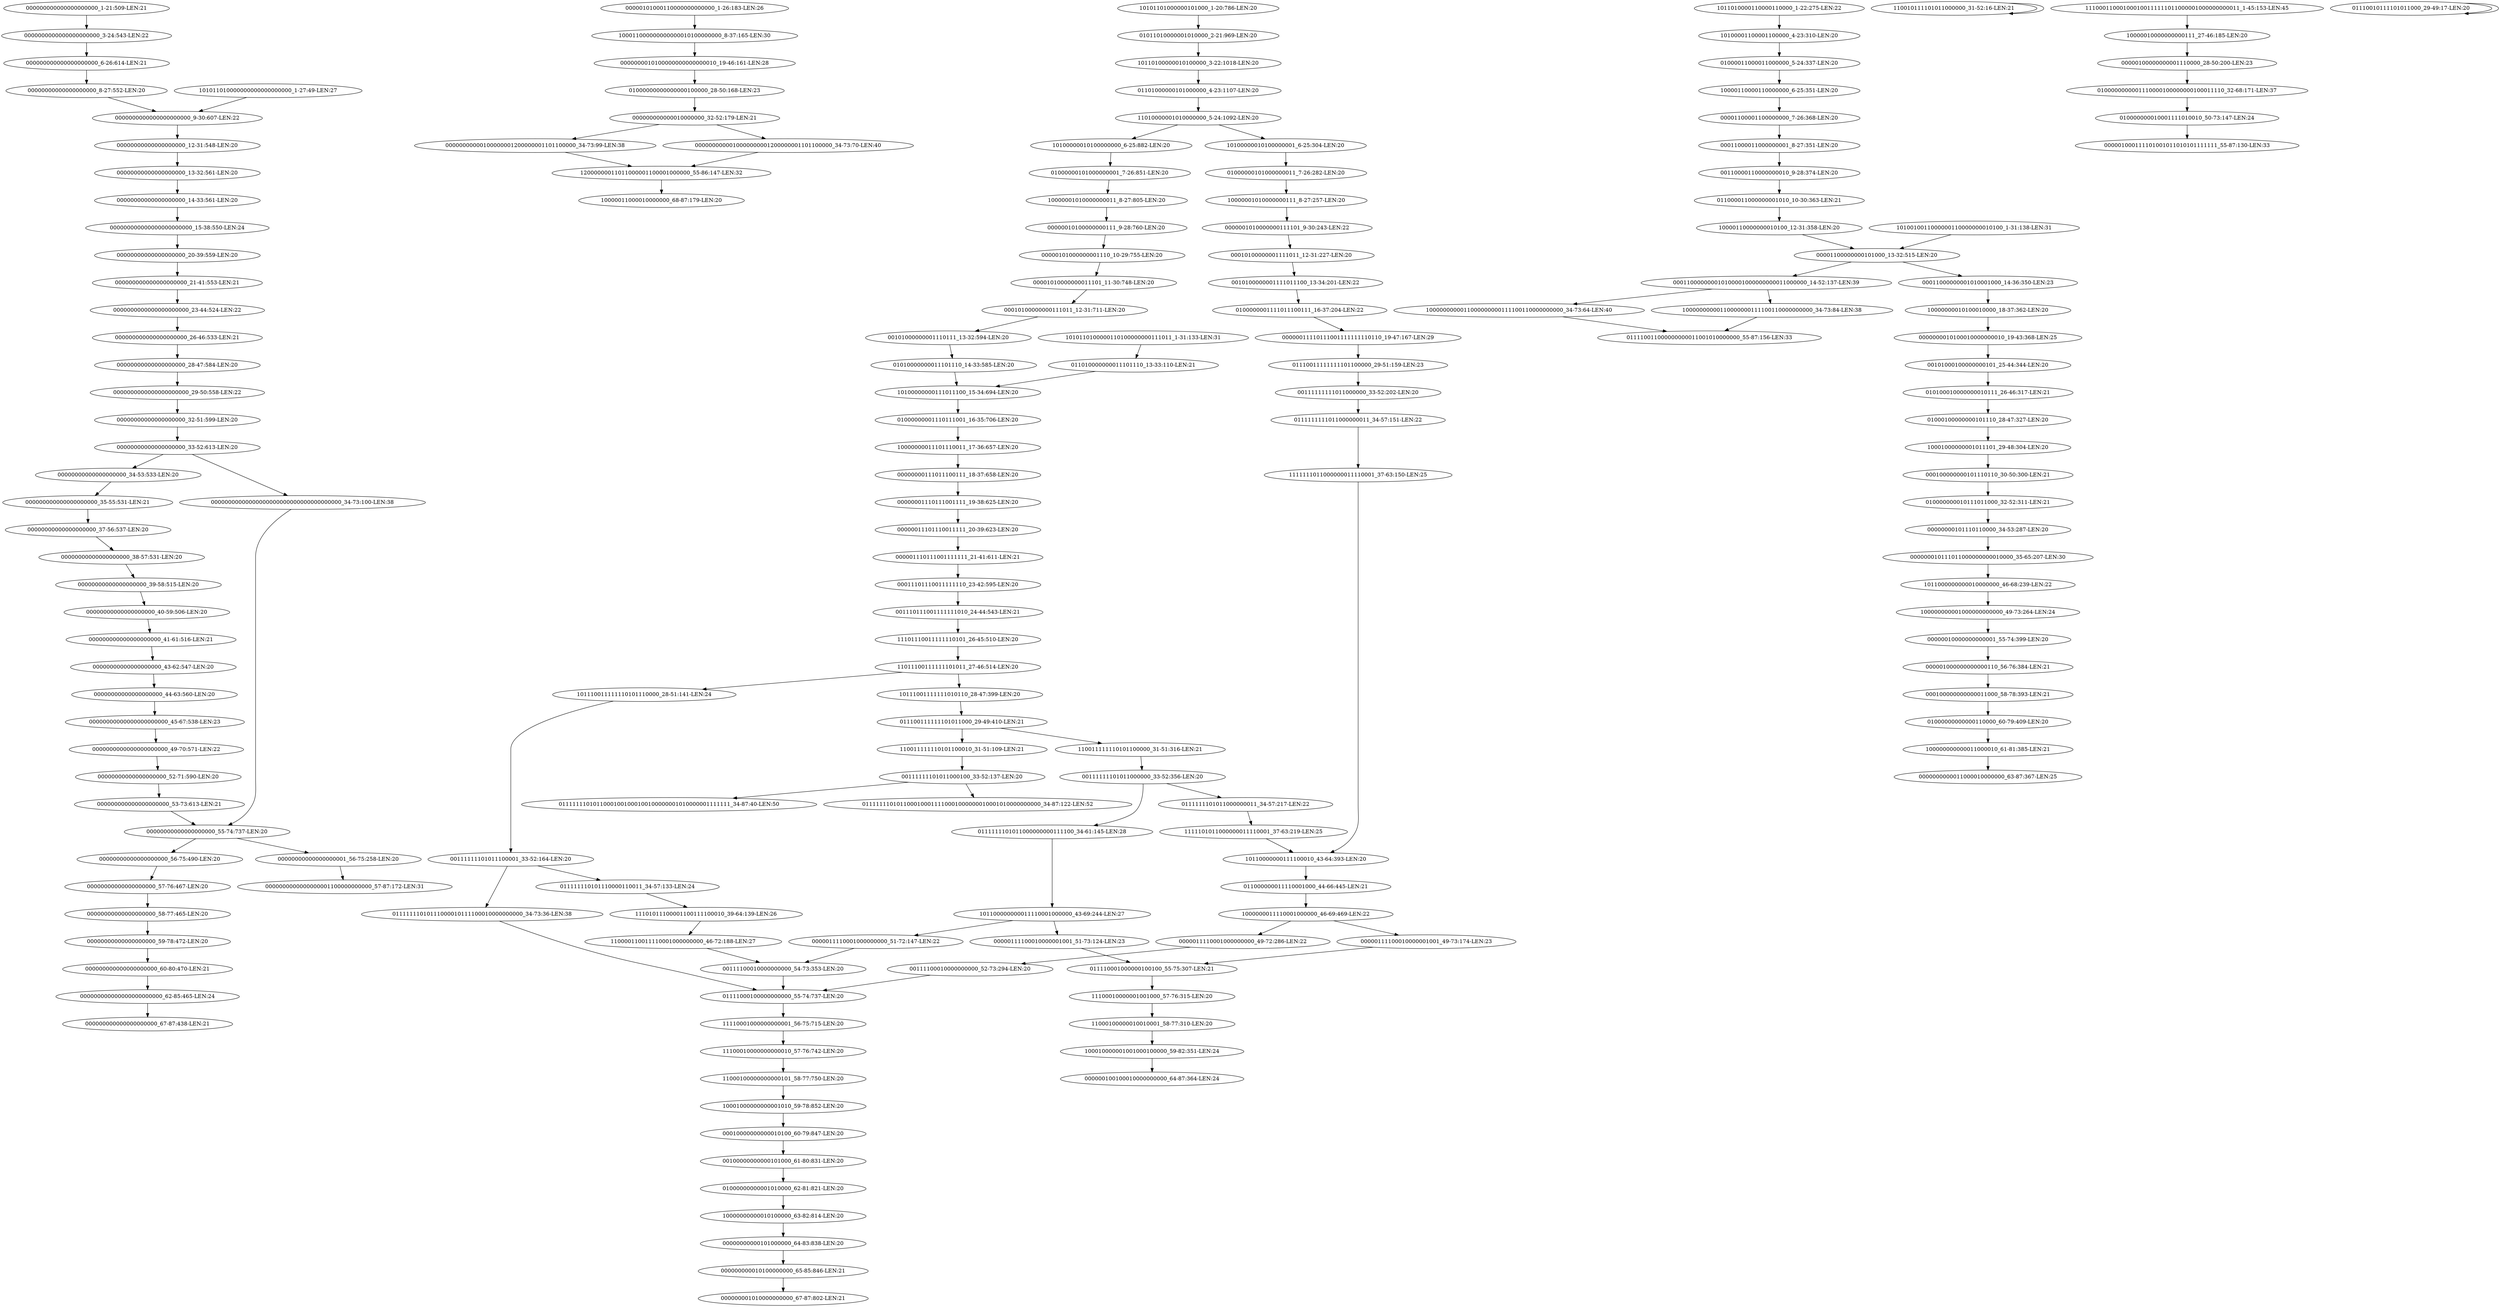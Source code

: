 digraph G {
    "00000000000000000000_37-56:537-LEN:20" -> "00000000000000000000_38-57:531-LEN:20";
    "00000000000000000000_38-57:531-LEN:20" -> "00000000000000000000_39-58:515-LEN:20";
    "01000000000000000100000_28-50:168-LEN:23" -> "000000000000010000000_32-52:179-LEN:21";
    "00000000000100000001200000001101100000_34-73:99-LEN:38" -> "12000000011011000001100001000000_55-86:147-LEN:32";
    "00111100010000000000_52-73:294-LEN:20" -> "01111000100000000000_55-74:737-LEN:20";
    "00000000000000000000_8-27:552-LEN:20" -> "0000000000000000000000_9-30:607-LEN:22";
    "00000000000000000000_44-63:560-LEN:20" -> "00000000000000000000000_45-67:538-LEN:23";
    "10110100000010100000_3-22:1018-LEN:20" -> "01101000000101000000_4-23:1107-LEN:20";
    "000000000000000000000000_62-85:465-LEN:24" -> "000000000000000000000_67-87:438-LEN:21";
    "00000000101110110000_34-53:287-LEN:20" -> "000000010111011000000000010000_35-65:207-LEN:30";
    "110010111101011000000_31-52:16-LEN:21" -> "110010111101011000000_31-52:16-LEN:21";
    "00101000100000000101_25-44:344-LEN:20" -> "010100010000000010111_26-46:317-LEN:21";
    "000000000000000000000_1-21:509-LEN:21" -> "0000000000000000000000_3-24:543-LEN:22";
    "10111001111111010110_28-47:399-LEN:20" -> "011100111111101011000_29-49:410-LEN:21";
    "1011000000000010000000_46-68:239-LEN:22" -> "100000000001000000000000_49-73:264-LEN:24";
    "110000110011110001000000000_46-72:188-LEN:27" -> "00111100010000000000_54-73:353-LEN:20";
    "0111111101011000000011_34-57:217-LEN:22" -> "1111101011000000011110001_37-63:219-LEN:25";
    "011100111111101011000_29-49:410-LEN:21" -> "110011111110101100010_31-51:109-LEN:21";
    "011100111111101011000_29-49:410-LEN:21" -> "110011111110101100000_31-51:316-LEN:21";
    "10101101000000101000_1-20:786-LEN:20" -> "01011010000001010000_2-21:969-LEN:20";
    "00000000000000000000_28-47:584-LEN:20" -> "0000000000000000000000_29-50:558-LEN:22";
    "00111111101011000000_33-52:356-LEN:20" -> "0111111101011000000011_34-57:217-LEN:22";
    "00111111101011000000_33-52:356-LEN:20" -> "0111111101011000000000111100_34-61:145-LEN:28";
    "10000001010000000111_8-27:257-LEN:20" -> "0000001010000000111101_9-30:243-LEN:22";
    "00000000000000000000_40-59:506-LEN:20" -> "000000000000000000000_41-61:516-LEN:21";
    "00000100000000001110000_28-50:200-LEN:23" -> "0100000000001110000100000000100011110_32-68:171-LEN:37";
    "011000011000000001010_10-30:363-LEN:21" -> "10000110000000010100_12-31:358-LEN:20";
    "01000011000011000000_5-24:337-LEN:20" -> "10000110000110000000_6-25:351-LEN:20";
    "000000000000000000000_35-55:531-LEN:21" -> "00000000000000000000_37-56:537-LEN:20";
    "000001000000000000110_56-76:384-LEN:21" -> "000100000000000011000_58-78:393-LEN:21";
    "00000000000000000000_59-78:472-LEN:20" -> "000000000000000000000_60-80:470-LEN:21";
    "00111111111011000000_33-52:202-LEN:20" -> "0111111111011000000011_34-57:151-LEN:22";
    "100011000000000000010100000000_8-37:165-LEN:30" -> "0000000010100000000000000010_19-46:161-LEN:28";
    "00011000011000000001_8-27:351-LEN:20" -> "00110000110000000010_9-28:374-LEN:20";
    "01010000000011101110_14-33:585-LEN:20" -> "10100000000111011100_15-34:694-LEN:20";
    "00001010000000011101_11-30:748-LEN:20" -> "00010100000000111011_12-31:711-LEN:20";
    "00000000000000000000_33-52:613-LEN:20" -> "00000000000000000000_34-53:533-LEN:20";
    "00000000000000000000_33-52:613-LEN:20" -> "00000000000000000000000000000000000000_34-73:100-LEN:38";
    "0000000010100010000000010_19-43:368-LEN:25" -> "00101000100000000101_25-44:344-LEN:20";
    "11100010000001001000_57-76:315-LEN:20" -> "11000100000010010001_58-77:310-LEN:20";
    "00010100000000111011_12-31:711-LEN:20" -> "00101000000001110111_13-32:594-LEN:20";
    "011000000011110001000_44-66:445-LEN:21" -> "1000000011110001000000_46-69:469-LEN:22";
    "000100000000000011000_58-78:393-LEN:21" -> "01000000000000110000_60-79:409-LEN:20";
    "00010000000000010100_60-79:847-LEN:20" -> "00100000000000101000_61-80:831-LEN:20";
    "000000000000000000000000_15-38:550-LEN:24" -> "00000000000000000000_20-39:559-LEN:20";
    "00000101000000001110_10-29:755-LEN:20" -> "00001010000000011101_11-30:748-LEN:20";
    "00011101110011111110_23-42:595-LEN:20" -> "001110111001111111010_24-44:543-LEN:21";
    "11000100000000000101_58-77:750-LEN:20" -> "10001000000000001010_59-78:852-LEN:20";
    "00000000000000000000_34-53:533-LEN:20" -> "000000000000000000000_35-55:531-LEN:21";
    "010000000010111011000_32-52:311-LEN:21" -> "00000000101110110000_34-53:287-LEN:20";
    "0000000000000000000000_9-30:607-LEN:22" -> "00000000000000000000_12-31:548-LEN:20";
    "101011010000000000000000000_1-27:49-LEN:27" -> "0000000000000000000000_9-30:607-LEN:22";
    "101100000000011110001000000_43-69:244-LEN:27" -> "0000011110001000000000_51-72:147-LEN:22";
    "101100000000011110001000000_43-69:244-LEN:27" -> "00000111100010000001001_51-73:124-LEN:23";
    "00000000000000000000000000000000000000_34-73:100-LEN:38" -> "00000000000000000000_55-74:737-LEN:20";
    "00010100000001111011_12-31:227-LEN:20" -> "0010100000001111011100_13-34:201-LEN:22";
    "100000000001000000000000_49-73:264-LEN:24" -> "00000010000000000001_55-74:399-LEN:20";
    "01110011111111101100000_29-51:159-LEN:23" -> "00111111111011000000_33-52:202-LEN:20";
    "000110000000010100001000000000011000000_14-52:137-LEN:39" -> "1000000000011000000000111100110000000000_34-73:64-LEN:40";
    "000110000000010100001000000000011000000_14-52:137-LEN:39" -> "10000000000110000000111100110000000000_34-73:84-LEN:38";
    "0000000000000000000000_29-50:558-LEN:22" -> "00000000000000000000_32-51:599-LEN:20";
    "101110011111110101110000_28-51:141-LEN:24" -> "00111111101011100001_33-52:164-LEN:20";
    "000000000000000000000_53-73:613-LEN:21" -> "00000000000000000000_55-74:737-LEN:20";
    "00000000000000000000_55-74:737-LEN:20" -> "00000000000000000000_56-75:490-LEN:20";
    "00000000000000000000_55-74:737-LEN:20" -> "00000000000000000001_56-75:258-LEN:20";
    "0010100000001111011100_13-34:201-LEN:22" -> "0100000001111011100111_16-37:204-LEN:22";
    "000001110111001111111_21-41:611-LEN:21" -> "00011101110011111110_23-42:595-LEN:20";
    "0000011110001000000000_51-72:147-LEN:22" -> "00111100010000000000_54-73:353-LEN:20";
    "00000000111011100111_18-37:658-LEN:20" -> "00000001110111001111_19-38:625-LEN:20";
    "0000000000000000000000_49-70:571-LEN:22" -> "00000000000000000000_52-71:590-LEN:20";
    "01111111010111000010111100010000000000_34-73:36-LEN:38" -> "01111000100000000000_55-74:737-LEN:20";
    "0111111111011000000011_34-57:151-LEN:22" -> "1111111011000000011110001_37-63:150-LEN:25";
    "00000000000000000000_12-31:548-LEN:20" -> "00000000000000000000_13-32:561-LEN:20";
    "100010000001001000100000_59-82:351-LEN:24" -> "000000100100010000000000_64-87:364-LEN:24";
    "00000101000110000000000000_1-26:183-LEN:26" -> "100011000000000000010100000000_8-37:165-LEN:30";
    "10100000010100000001_6-25:304-LEN:20" -> "01000000101000000011_7-26:282-LEN:20";
    "00111111101011000100_33-52:137-LEN:20" -> "0111111101011000100011110001000000010001010000000000_34-87:122-LEN:52";
    "00111111101011000100_33-52:137-LEN:20" -> "01111111010110001001000100100000001010000001111111_34-87:40-LEN:50";
    "01101000000101000000_4-23:1107-LEN:20" -> "11010000001010000000_5-24:1092-LEN:20";
    "00110000110000000010_9-28:374-LEN:20" -> "011000011000000001010_10-30:363-LEN:21";
    "00000000000000000000_14-33:561-LEN:20" -> "000000000000000000000000_15-38:550-LEN:24";
    "10000010000000000111_27-46:185-LEN:20" -> "00000100000000001110000_28-50:200-LEN:23";
    "10100000000111011100_15-34:694-LEN:20" -> "01000000001110111001_16-35:706-LEN:20";
    "11011100111111101011_27-46:514-LEN:20" -> "10111001111111010110_28-47:399-LEN:20";
    "11011100111111101011_27-46:514-LEN:20" -> "101110011111110101110000_28-51:141-LEN:24";
    "01111000100000000000_55-74:737-LEN:20" -> "11110001000000000001_56-75:715-LEN:20";
    "10000000011101110011_17-36:657-LEN:20" -> "00000000111011100111_18-37:658-LEN:20";
    "0111111101011000000000111100_34-61:145-LEN:28" -> "101100000000011110001000000_43-69:244-LEN:27";
    "0000000000000000000000_23-44:524-LEN:22" -> "000000000000000000000_26-46:533-LEN:21";
    "000000000000000000000_60-80:470-LEN:21" -> "000000000000000000000000_62-85:465-LEN:24";
    "011110001000000100100_55-75:307-LEN:21" -> "11100010000001001000_57-76:315-LEN:20";
    "00001100000000101000_13-32:515-LEN:20" -> "000110000000010100001000000000011000000_14-52:137-LEN:39";
    "00001100000000101000_13-32:515-LEN:20" -> "00011000000001010001000_14-36:350-LEN:23";
    "001110111001111111010_24-44:543-LEN:21" -> "11101110011111110101_26-45:510-LEN:20";
    "00000000000000000000_57-76:467-LEN:20" -> "00000000000000000000_58-77:465-LEN:20";
    "1011010000110000110000_1-22:275-LEN:22" -> "10100001100001100000_4-23:310-LEN:20";
    "00000011110111001111111110110_19-47:167-LEN:29" -> "01110011111111101100000_29-51:159-LEN:23";
    "0000011110001000000000_49-72:286-LEN:22" -> "00111100010000000000_52-73:294-LEN:20";
    "00000000000000000000_32-51:599-LEN:20" -> "00000000000000000000_33-52:613-LEN:20";
    "00000000000000000000_58-77:465-LEN:20" -> "00000000000000000000_59-78:472-LEN:20";
    "1000000000011000000000111100110000000000_34-73:64-LEN:40" -> "011110011000000000011001010000000_55-87:156-LEN:33";
    "1111111011000000011110001_37-63:150-LEN:25" -> "10110000000111100010_43-64:393-LEN:20";
    "01000000000000110000_60-79:409-LEN:20" -> "100000000000011000010_61-81:385-LEN:21";
    "00000000000000000000_20-39:559-LEN:20" -> "000000000000000000000_21-41:553-LEN:21";
    "110011111110101100010_31-51:109-LEN:21" -> "00111111101011000100_33-52:137-LEN:20";
    "1000000011110001000000_46-69:469-LEN:22" -> "0000011110001000000000_49-72:286-LEN:22";
    "1000000011110001000000_46-69:469-LEN:22" -> "00000111100010000001001_49-73:174-LEN:23";
    "10100001100001100000_4-23:310-LEN:20" -> "01000011000011000000_5-24:337-LEN:20";
    "00000000000000000000_56-75:490-LEN:20" -> "00000000000000000000_57-76:467-LEN:20";
    "10100000010100000000_6-25:882-LEN:20" -> "01000000101000000001_7-26:851-LEN:20";
    "10000000000110000000111100110000000000_34-73:84-LEN:38" -> "011110011000000000011001010000000_55-87:156-LEN:33";
    "11010000001010000000_5-24:1092-LEN:20" -> "10100000010100000001_6-25:304-LEN:20";
    "11010000001010000000_5-24:1092-LEN:20" -> "10100000010100000000_6-25:882-LEN:20";
    "000000000000000000000_41-61:516-LEN:21" -> "00000000000000000000_43-62:547-LEN:20";
    "10000000010100010000_18-37:362-LEN:20" -> "0000000010100010000000010_19-43:368-LEN:25";
    "00000111100010000001001_51-73:124-LEN:23" -> "011110001000000100100_55-75:307-LEN:21";
    "000000000000010000000_32-52:179-LEN:21" -> "00000000000100000001200000001101100000_34-73:99-LEN:38";
    "000000000000010000000_32-52:179-LEN:21" -> "0000000000010000000001200000001101100000_34-73:70-LEN:40";
    "0100000000001110000100000000100011110_32-68:171-LEN:37" -> "010000000010001111010010_50-73:147-LEN:24";
    "11101110011111110101_26-45:510-LEN:20" -> "11011100111111101011_27-46:514-LEN:20";
    "01000000000001010000_62-81:821-LEN:20" -> "10000000000010100000_63-82:814-LEN:20";
    "1010010011000000110000000010100_1-31:138-LEN:31" -> "00001100000000101000_13-32:515-LEN:20";
    "0000000000000000000000_3-24:543-LEN:22" -> "000000000000000000000_6-26:614-LEN:21";
    "00111100010000000000_54-73:353-LEN:20" -> "01111000100000000000_55-74:737-LEN:20";
    "000000000000000000000_6-26:614-LEN:21" -> "00000000000000000000_8-27:552-LEN:20";
    "01110010111101011000_29-49:17-LEN:20" -> "01110010111101011000_29-49:17-LEN:20";
    "000000000000000000000_21-41:553-LEN:21" -> "0000000000000000000000_23-44:524-LEN:22";
    "00000000000000000000000_45-67:538-LEN:23" -> "0000000000000000000000_49-70:571-LEN:22";
    "00000111100010000001001_49-73:174-LEN:23" -> "011110001000000100100_55-75:307-LEN:21";
    "1010110100000110100000000111011_1-31:133-LEN:31" -> "011010000000011101110_13-33:110-LEN:21";
    "010100010000000010111_26-46:317-LEN:21" -> "01000100000000101110_28-47:327-LEN:20";
    "00000000000000000000_43-62:547-LEN:20" -> "00000000000000000000_44-63:560-LEN:20";
    "1111101011000000011110001_37-63:219-LEN:25" -> "10110000000111100010_43-64:393-LEN:20";
    "00101000000001110111_13-32:594-LEN:20" -> "01010000000011101110_14-33:585-LEN:20";
    "01000000101000000001_7-26:851-LEN:20" -> "10000001010000000011_8-27:805-LEN:20";
    "00000010100000000111_9-28:760-LEN:20" -> "00000101000000001110_10-29:755-LEN:20";
    "10110000000111100010_43-64:393-LEN:20" -> "011000000011110001000_44-66:445-LEN:21";
    "00100000000000101000_61-80:831-LEN:20" -> "01000000000001010000_62-81:821-LEN:20";
    "0000001010000000111101_9-30:243-LEN:22" -> "00010100000001111011_12-31:227-LEN:20";
    "00000001110111001111_19-38:625-LEN:20" -> "00000011101110011111_20-39:623-LEN:20";
    "00000000000101000000_64-83:838-LEN:20" -> "000000000010100000000_65-85:846-LEN:21";
    "0100000001111011100111_16-37:204-LEN:22" -> "00000011110111001111111110110_19-47:167-LEN:29";
    "00111111101011100001_33-52:164-LEN:20" -> "01111111010111000010111100010000000000_34-73:36-LEN:38";
    "00111111101011100001_33-52:164-LEN:20" -> "011111110101110000110011_34-57:133-LEN:24";
    "01000100000000101110_28-47:327-LEN:20" -> "10001000000001011101_29-48:304-LEN:20";
    "100000000000011000010_61-81:385-LEN:21" -> "0000000000011000010000000_63-87:367-LEN:25";
    "010000000010001111010010_50-73:147-LEN:24" -> "000001000111101001011010101111111_55-87:130-LEN:33";
    "0000000000010000000001200000001101100000_34-73:70-LEN:40" -> "12000000011011000001100001000000_55-86:147-LEN:32";
    "10001000000000001010_59-78:852-LEN:20" -> "00010000000000010100_60-79:847-LEN:20";
    "00000000000000000000_39-58:515-LEN:20" -> "00000000000000000000_40-59:506-LEN:20";
    "00000000000000000000_13-32:561-LEN:20" -> "00000000000000000000_14-33:561-LEN:20";
    "01000000001110111001_16-35:706-LEN:20" -> "10000000011101110011_17-36:657-LEN:20";
    "11100010000000000010_57-76:742-LEN:20" -> "11000100000000000101_58-77:750-LEN:20";
    "12000000011011000001100001000000_55-86:147-LEN:32" -> "10000011000010000000_68-87:179-LEN:20";
    "000100000000101110110_30-50:300-LEN:21" -> "010000000010111011000_32-52:311-LEN:21";
    "11101011100001100111100010_39-64:139-LEN:26" -> "110000110011110001000000000_46-72:188-LEN:27";
    "00000000000000000000_52-71:590-LEN:20" -> "000000000000000000000_53-73:613-LEN:21";
    "110011111110101100000_31-51:316-LEN:21" -> "00111111101011000000_33-52:356-LEN:20";
    "00011000000001010001000_14-36:350-LEN:23" -> "10000000010100010000_18-37:362-LEN:20";
    "01000000101000000011_7-26:282-LEN:20" -> "10000001010000000111_8-27:257-LEN:20";
    "0000000010100000000000000010_19-46:161-LEN:28" -> "01000000000000000100000_28-50:168-LEN:23";
    "10000110000110000000_6-25:351-LEN:20" -> "00001100001100000000_7-26:368-LEN:20";
    "011010000000011101110_13-33:110-LEN:21" -> "10100000000111011100_15-34:694-LEN:20";
    "111000110001000100111111011000001000000000011_1-45:153-LEN:45" -> "10000010000000000111_27-46:185-LEN:20";
    "11000100000010010001_58-77:310-LEN:20" -> "100010000001001000100000_59-82:351-LEN:24";
    "10000001010000000011_8-27:805-LEN:20" -> "00000010100000000111_9-28:760-LEN:20";
    "000000010111011000000000010000_35-65:207-LEN:30" -> "1011000000000010000000_46-68:239-LEN:22";
    "00000011101110011111_20-39:623-LEN:20" -> "000001110111001111111_21-41:611-LEN:21";
    "11110001000000000001_56-75:715-LEN:20" -> "11100010000000000010_57-76:742-LEN:20";
    "00000010000000000001_55-74:399-LEN:20" -> "000001000000000000110_56-76:384-LEN:21";
    "10000110000000010100_12-31:358-LEN:20" -> "00001100000000101000_13-32:515-LEN:20";
    "000000000000000000000_26-46:533-LEN:21" -> "00000000000000000000_28-47:584-LEN:20";
    "000000000010100000000_65-85:846-LEN:21" -> "000000001010000000000_67-87:802-LEN:21";
    "00000000000000000001_56-75:258-LEN:20" -> "0000000000000000001100000000000_57-87:172-LEN:31";
    "10001000000001011101_29-48:304-LEN:20" -> "000100000000101110110_30-50:300-LEN:21";
    "00001100001100000000_7-26:368-LEN:20" -> "00011000011000000001_8-27:351-LEN:20";
    "01011010000001010000_2-21:969-LEN:20" -> "10110100000010100000_3-22:1018-LEN:20";
    "10000000000010100000_63-82:814-LEN:20" -> "00000000000101000000_64-83:838-LEN:20";
    "011111110101110000110011_34-57:133-LEN:24" -> "11101011100001100111100010_39-64:139-LEN:26";
}
